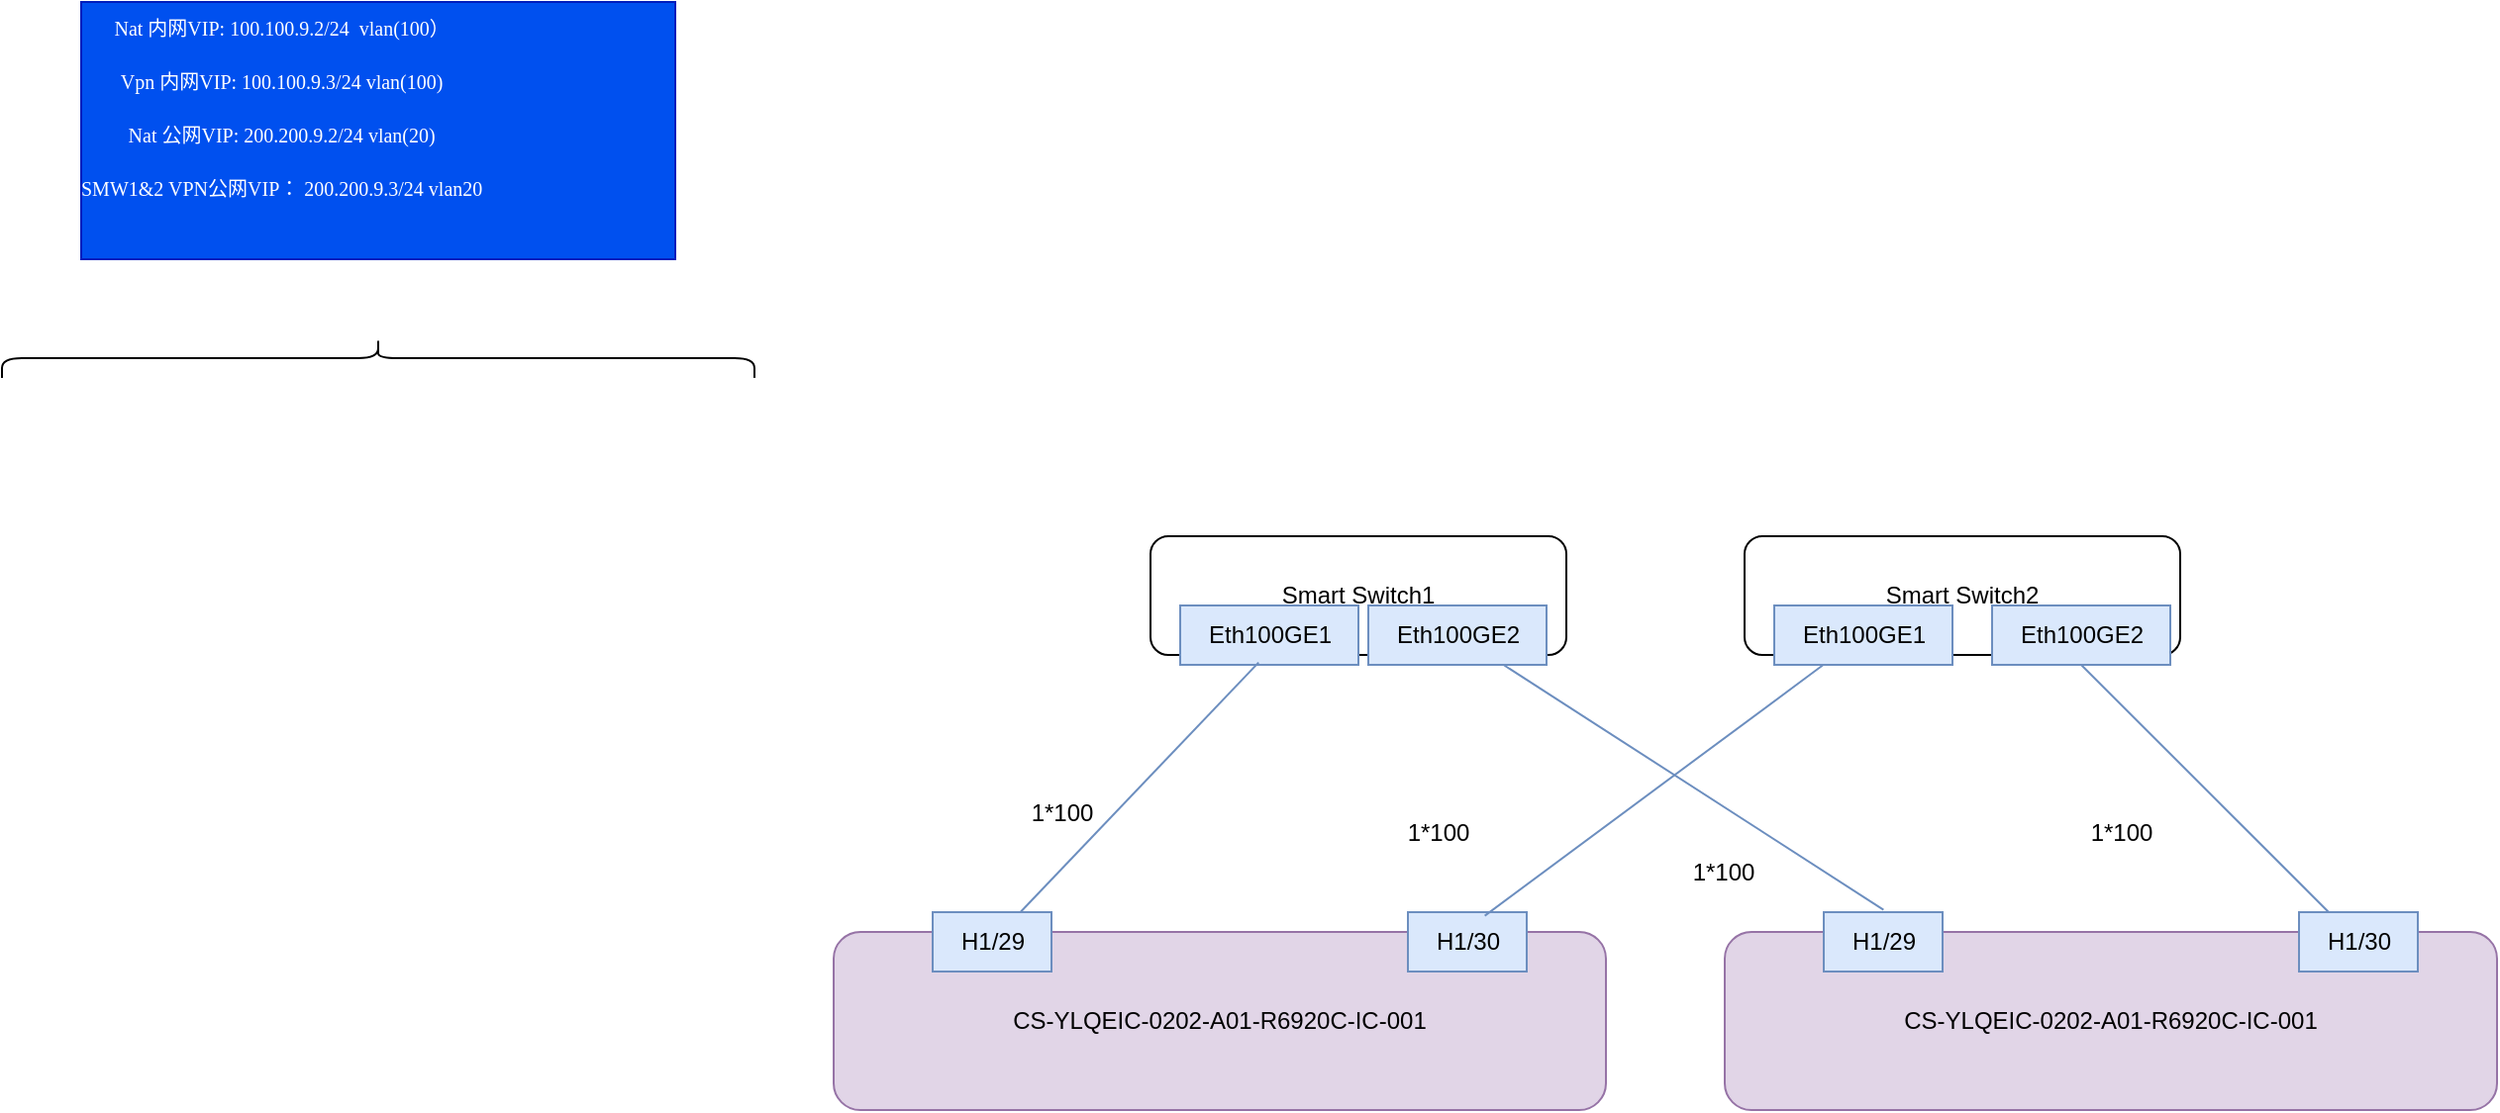 <mxfile version="22.1.5" type="github">
  <diagram name="第 1 页" id="B7O1nAxMrkEBjLSxpnxv">
    <mxGraphModel dx="2901" dy="2237" grid="1" gridSize="10" guides="1" tooltips="1" connect="1" arrows="1" fold="1" page="1" pageScale="1" pageWidth="827" pageHeight="1169" math="0" shadow="0">
      <root>
        <mxCell id="0" />
        <mxCell id="1" parent="0" />
        <mxCell id="wEYbsbMaBEm8X58R1rZi-355" value="CS-YLQEIC-0202-A01-R6920C-IC-001" style="rounded=1;whiteSpace=wrap;html=1;fillColor=#e1d5e7;strokeColor=#9673a6;" vertex="1" parent="1">
          <mxGeometry x="50" y="170" width="390" height="90" as="geometry" />
        </mxCell>
        <mxCell id="wEYbsbMaBEm8X58R1rZi-275" value="CS-YLQEIC-0202-A01-R6920C-IC-001" style="rounded=1;whiteSpace=wrap;html=1;fillColor=#e1d5e7;strokeColor=#9673a6;" vertex="1" parent="1">
          <mxGeometry x="-400" y="170" width="390" height="90" as="geometry" />
        </mxCell>
        <mxCell id="wEYbsbMaBEm8X58R1rZi-284" value="Smart Switch1" style="rounded=1;whiteSpace=wrap;html=1;" vertex="1" parent="1">
          <mxGeometry x="-240" y="-30" width="210" height="60" as="geometry" />
        </mxCell>
        <mxCell id="wEYbsbMaBEm8X58R1rZi-285" value="Smart Switch2" style="rounded=1;whiteSpace=wrap;html=1;" vertex="1" parent="1">
          <mxGeometry x="60" y="-30" width="220" height="60" as="geometry" />
        </mxCell>
        <mxCell id="wEYbsbMaBEm8X58R1rZi-287" value="Eth100GE1" style="text;html=1;align=center;verticalAlign=middle;resizable=0;points=[];autosize=1;strokeColor=#6c8ebf;fillColor=#dae8fc;" vertex="1" parent="1">
          <mxGeometry x="-225" y="5" width="90" height="30" as="geometry" />
        </mxCell>
        <mxCell id="wEYbsbMaBEm8X58R1rZi-288" value="H1/29" style="text;html=1;align=center;verticalAlign=middle;resizable=0;points=[];autosize=1;strokeColor=#6c8ebf;fillColor=#dae8fc;" vertex="1" parent="1">
          <mxGeometry x="-350" y="160" width="60" height="30" as="geometry" />
        </mxCell>
        <mxCell id="wEYbsbMaBEm8X58R1rZi-289" value="Eth100GE1" style="text;html=1;align=center;verticalAlign=middle;resizable=0;points=[];autosize=1;strokeColor=#6c8ebf;fillColor=#dae8fc;" vertex="1" parent="1">
          <mxGeometry x="75" y="5" width="90" height="30" as="geometry" />
        </mxCell>
        <mxCell id="wEYbsbMaBEm8X58R1rZi-291" value="Eth100GE2" style="text;html=1;align=center;verticalAlign=middle;resizable=0;points=[];autosize=1;strokeColor=#6c8ebf;fillColor=#dae8fc;" vertex="1" parent="1">
          <mxGeometry x="-130" y="5" width="90" height="30" as="geometry" />
        </mxCell>
        <mxCell id="wEYbsbMaBEm8X58R1rZi-292" value="H1/30" style="text;html=1;align=center;verticalAlign=middle;resizable=0;points=[];autosize=1;strokeColor=#6c8ebf;fillColor=#dae8fc;" vertex="1" parent="1">
          <mxGeometry x="-110" y="160" width="60" height="30" as="geometry" />
        </mxCell>
        <mxCell id="wEYbsbMaBEm8X58R1rZi-294" value="H1/29" style="text;html=1;align=center;verticalAlign=middle;resizable=0;points=[];autosize=1;strokeColor=#6c8ebf;fillColor=#dae8fc;" vertex="1" parent="1">
          <mxGeometry x="100" y="160" width="60" height="30" as="geometry" />
        </mxCell>
        <mxCell id="wEYbsbMaBEm8X58R1rZi-295" value="H1/30" style="text;html=1;align=center;verticalAlign=middle;resizable=0;points=[];autosize=1;strokeColor=#6c8ebf;fillColor=#dae8fc;" vertex="1" parent="1">
          <mxGeometry x="340" y="160" width="60" height="30" as="geometry" />
        </mxCell>
        <mxCell id="wEYbsbMaBEm8X58R1rZi-297" value="" style="endArrow=none;html=1;rounded=0;exitX=0.44;exitY=0.96;exitDx=0;exitDy=0;exitPerimeter=0;fillColor=#dae8fc;strokeColor=#6c8ebf;" edge="1" parent="1" source="wEYbsbMaBEm8X58R1rZi-287" target="wEYbsbMaBEm8X58R1rZi-288">
          <mxGeometry width="50" height="50" relative="1" as="geometry">
            <mxPoint x="-333.56" y="370.2" as="sourcePoint" />
            <mxPoint x="-339.44" y="269.6" as="targetPoint" />
          </mxGeometry>
        </mxCell>
        <mxCell id="wEYbsbMaBEm8X58R1rZi-298" value="" style="endArrow=none;html=1;rounded=0;entryX=0.647;entryY=0.06;entryDx=0;entryDy=0;entryPerimeter=0;fillColor=#dae8fc;strokeColor=#6c8ebf;" edge="1" parent="1" source="wEYbsbMaBEm8X58R1rZi-289" target="wEYbsbMaBEm8X58R1rZi-292">
          <mxGeometry width="50" height="50" relative="1" as="geometry">
            <mxPoint x="-294.8" y="59.2" as="sourcePoint" />
            <mxPoint x="-318.073" y="180" as="targetPoint" />
          </mxGeometry>
        </mxCell>
        <mxCell id="wEYbsbMaBEm8X58R1rZi-300" value="" style="endArrow=none;html=1;rounded=0;entryX=0.503;entryY=-0.04;entryDx=0;entryDy=0;entryPerimeter=0;fillColor=#dae8fc;strokeColor=#6c8ebf;" edge="1" parent="1" source="wEYbsbMaBEm8X58R1rZi-291" target="wEYbsbMaBEm8X58R1rZi-294">
          <mxGeometry width="50" height="50" relative="1" as="geometry">
            <mxPoint x="-5.379" y="60" as="sourcePoint" />
            <mxPoint x="-191.77" y="181.2" as="targetPoint" />
          </mxGeometry>
        </mxCell>
        <mxCell id="wEYbsbMaBEm8X58R1rZi-301" value="" style="endArrow=none;html=1;rounded=0;exitX=0.75;exitY=1;exitDx=0;exitDy=0;fillColor=#dae8fc;strokeColor=#6c8ebf;" edge="1" parent="1" source="wEYbsbMaBEm8X58R1rZi-285" target="wEYbsbMaBEm8X58R1rZi-295">
          <mxGeometry width="50" height="50" relative="1" as="geometry">
            <mxPoint x="-167.784" y="60" as="sourcePoint" />
            <mxPoint x="170.24" y="184.2" as="targetPoint" />
          </mxGeometry>
        </mxCell>
        <mxCell id="wEYbsbMaBEm8X58R1rZi-309" value="Eth100GE2" style="text;html=1;align=center;verticalAlign=middle;resizable=0;points=[];autosize=1;strokeColor=#6c8ebf;fillColor=#dae8fc;" vertex="1" parent="1">
          <mxGeometry x="185" y="5" width="90" height="30" as="geometry" />
        </mxCell>
        <mxCell id="wEYbsbMaBEm8X58R1rZi-311" value="1*100" style="text;html=1;align=center;verticalAlign=middle;resizable=0;points=[];autosize=1;strokeColor=none;fillColor=none;" vertex="1" parent="1">
          <mxGeometry x="-310" y="100" width="50" height="20" as="geometry" />
        </mxCell>
        <mxCell id="wEYbsbMaBEm8X58R1rZi-345" value="" style="shape=curlyBracket;whiteSpace=wrap;html=1;rounded=1;flipH=1;fontSize=9;rotation=-90;" vertex="1" parent="1">
          <mxGeometry x="-640" y="-310" width="20" height="380" as="geometry" />
        </mxCell>
        <mxCell id="wEYbsbMaBEm8X58R1rZi-346" value="1*100" style="text;html=1;align=center;verticalAlign=middle;resizable=0;points=[];autosize=1;strokeColor=none;fillColor=none;" vertex="1" parent="1">
          <mxGeometry x="-120" y="110" width="50" height="20" as="geometry" />
        </mxCell>
        <mxCell id="wEYbsbMaBEm8X58R1rZi-347" value="1*100" style="text;html=1;align=center;verticalAlign=middle;resizable=0;points=[];autosize=1;strokeColor=none;fillColor=none;" vertex="1" parent="1">
          <mxGeometry x="24" y="130" width="50" height="20" as="geometry" />
        </mxCell>
        <mxCell id="wEYbsbMaBEm8X58R1rZi-348" value="1*100" style="text;html=1;align=center;verticalAlign=middle;resizable=0;points=[];autosize=1;strokeColor=none;fillColor=none;" vertex="1" parent="1">
          <mxGeometry x="225" y="110" width="50" height="20" as="geometry" />
        </mxCell>
        <mxCell id="wEYbsbMaBEm8X58R1rZi-356" value="&lt;p style=&quot;line-height: normal; margin: 0pt 0in; text-indent: 0in; text-align: center; direction: ltr; unicode-bidi: embed; word-break: normal; font-size: 10px;&quot;&gt;&lt;font style=&quot;font-size: 10px;&quot;&gt;&lt;span style=&quot;font-family: &amp;quot;helvetica neue medium&amp;quot;; font-variant: normal; color: white; text-transform: none; letter-spacing: 0pt; font-weight: normal; font-style: normal; vertical-align: baseline; font-size: 10px;&quot;&gt;Nat&lt;/span&gt;&lt;span style=&quot;font-family: &amp;quot;helvetica neue medium&amp;quot;; font-variant: normal; color: white; text-transform: none; letter-spacing: 0pt; font-weight: normal; font-style: normal; vertical-align: baseline; font-size: 10px;&quot;&gt; 内网&lt;/span&gt;&lt;span style=&quot;font-family: &amp;quot;helvetica neue medium&amp;quot;; font-variant: normal; color: white; text-transform: none; letter-spacing: 0pt; font-weight: normal; font-style: normal; vertical-align: baseline; font-size: 10px;&quot;&gt;VIP:&lt;/span&gt;&lt;span style=&quot;font-family: &amp;quot;helvetica neue medium&amp;quot;; font-variant: normal; color: white; text-transform: none; letter-spacing: 0pt; font-weight: normal; font-style: normal; vertical-align: baseline; font-size: 10px;&quot;&gt; &lt;/span&gt;&lt;span style=&quot;font-family: &amp;quot;helvetica neue medium&amp;quot;; font-variant: normal; color: white; text-transform: none; letter-spacing: 0pt; font-weight: normal; font-style: normal; vertical-align: baseline; font-size: 10px;&quot;&gt;100.100.9.2/24&lt;/span&gt;&lt;span style=&quot;font-family: &amp;quot;helvetica neue medium&amp;quot;; font-variant: normal; color: white; text-transform: none; letter-spacing: 0pt; font-weight: normal; font-style: normal; vertical-align: baseline; font-size: 10px;&quot;&gt;&amp;nbsp; &lt;/span&gt;&lt;span style=&quot;font-family: &amp;quot;helvetica neue medium&amp;quot;; font-variant: normal; color: white; text-transform: none; letter-spacing: 0pt; font-weight: normal; font-style: normal; vertical-align: baseline; font-size: 10px;&quot;&gt;vlan&lt;/span&gt;&lt;span style=&quot;font-family: &amp;quot;helvetica neue medium&amp;quot;; font-variant: normal; color: white; text-transform: none; letter-spacing: 0pt; font-weight: normal; font-style: normal; vertical-align: baseline; font-size: 10px;&quot;&gt;(100）&lt;/span&gt;&lt;/font&gt;&lt;/p&gt;&lt;font style=&quot;font-size: 10px;&quot;&gt;&lt;br style=&quot;font-size: 10px;&quot;&gt;&lt;/font&gt;&lt;p style=&quot;line-height: normal; margin: 0pt 0in; text-indent: 0in; text-align: center; direction: ltr; unicode-bidi: embed; word-break: normal; font-size: 10px;&quot;&gt;&lt;font style=&quot;font-size: 10px;&quot;&gt;&lt;span style=&quot;font-family: &amp;quot;helvetica neue medium&amp;quot;; font-variant: normal; color: white; text-transform: none; letter-spacing: 0pt; font-weight: normal; font-style: normal; vertical-align: baseline; font-size: 10px;&quot;&gt;Vpn&lt;/span&gt;&lt;span style=&quot;font-family: &amp;quot;helvetica neue medium&amp;quot;; font-variant: normal; color: white; text-transform: none; letter-spacing: 0pt; font-weight: normal; font-style: normal; vertical-align: baseline; font-size: 10px;&quot;&gt; 内网&lt;/span&gt;&lt;span style=&quot;font-family: &amp;quot;helvetica neue medium&amp;quot;; font-variant: normal; color: white; text-transform: none; letter-spacing: 0pt; font-weight: normal; font-style: normal; vertical-align: baseline; font-size: 10px;&quot;&gt;VIP:&lt;/span&gt;&lt;span style=&quot;font-family: &amp;quot;helvetica neue medium&amp;quot;; font-variant: normal; color: white; text-transform: none; letter-spacing: 0pt; font-weight: normal; font-style: normal; vertical-align: baseline; font-size: 10px;&quot;&gt; &lt;/span&gt;&lt;span style=&quot;font-family: &amp;quot;helvetica neue medium&amp;quot;; font-variant: normal; color: white; text-transform: none; letter-spacing: 0pt; font-weight: normal; font-style: normal; vertical-align: baseline; font-size: 10px;&quot;&gt;100.100.9.3/24&lt;/span&gt;&lt;span style=&quot;font-family: &amp;quot;helvetica neue medium&amp;quot;; font-variant: normal; color: white; text-transform: none; letter-spacing: 0pt; font-weight: normal; font-style: normal; vertical-align: baseline; font-size: 10px;&quot;&gt; &lt;/span&gt;&lt;span style=&quot;font-family: &amp;quot;helvetica neue medium&amp;quot;; font-variant: normal; color: white; text-transform: none; letter-spacing: 0pt; font-weight: normal; font-style: normal; vertical-align: baseline; font-size: 10px;&quot;&gt;vlan&lt;/span&gt;&lt;span style=&quot;font-family: &amp;quot;helvetica neue medium&amp;quot;; font-variant: normal; color: white; text-transform: none; letter-spacing: 0pt; font-weight: normal; font-style: normal; vertical-align: baseline; font-size: 10px;&quot;&gt;(100)&lt;/span&gt;&lt;/font&gt;&lt;/p&gt;&lt;font style=&quot;font-size: 10px;&quot;&gt;&lt;br style=&quot;font-size: 10px;&quot;&gt;&lt;/font&gt;&lt;p style=&quot;line-height: normal; margin: 0pt 0in; text-indent: 0in; text-align: center; direction: ltr; unicode-bidi: embed; word-break: normal; font-size: 10px;&quot;&gt;&lt;font style=&quot;font-size: 10px;&quot;&gt;&lt;span style=&quot;font-family: &amp;quot;helvetica neue medium&amp;quot;; font-variant: normal; color: white; text-transform: none; letter-spacing: 0pt; font-weight: normal; font-style: normal; vertical-align: baseline; font-size: 10px;&quot;&gt;Nat&lt;/span&gt;&lt;span style=&quot;font-family: &amp;quot;helvetica neue medium&amp;quot;; font-variant: normal; color: white; text-transform: none; letter-spacing: 0pt; font-weight: normal; font-style: normal; vertical-align: baseline; font-size: 10px;&quot;&gt; 公网&lt;/span&gt;&lt;span style=&quot;font-family: &amp;quot;helvetica neue medium&amp;quot;; font-variant: normal; color: white; text-transform: none; letter-spacing: 0pt; font-weight: normal; font-style: normal; vertical-align: baseline; font-size: 10px;&quot;&gt;VIP:&lt;/span&gt;&lt;span style=&quot;font-family: &amp;quot;helvetica neue medium&amp;quot;; font-variant: normal; color: white; text-transform: none; letter-spacing: 0pt; font-weight: normal; font-style: normal; vertical-align: baseline; font-size: 10px;&quot;&gt; &lt;/span&gt;&lt;span style=&quot;font-family: &amp;quot;helvetica neue medium&amp;quot;; font-variant: normal; color: white; text-transform: none; letter-spacing: 0pt; font-weight: normal; font-style: normal; vertical-align: baseline; font-size: 10px;&quot;&gt;2&lt;/span&gt;&lt;span style=&quot;font-family: &amp;quot;helvetica neue medium&amp;quot;; font-variant: normal; color: white; text-transform: none; letter-spacing: 0pt; font-weight: normal; font-style: normal; vertical-align: baseline; font-size: 10px;&quot;&gt;00.200.9.2/24&lt;/span&gt;&lt;span style=&quot;font-family: &amp;quot;helvetica neue medium&amp;quot;; font-variant: normal; color: white; text-transform: none; letter-spacing: 0pt; font-weight: normal; font-style: normal; vertical-align: baseline; font-size: 10px;&quot;&gt; &lt;/span&gt;&lt;span style=&quot;font-family: &amp;quot;helvetica neue medium&amp;quot;; font-variant: normal; color: white; text-transform: none; letter-spacing: 0pt; font-weight: normal; font-style: normal; vertical-align: baseline; font-size: 10px;&quot;&gt;vlan&lt;/span&gt;&lt;span style=&quot;font-family: &amp;quot;helvetica neue medium&amp;quot;; font-variant: normal; color: white; text-transform: none; letter-spacing: 0pt; font-weight: normal; font-style: normal; vertical-align: baseline; font-size: 10px;&quot;&gt;(20)&lt;/span&gt;&lt;/font&gt;&lt;/p&gt;&lt;font style=&quot;font-size: 10px;&quot;&gt;&lt;br style=&quot;font-size: 10px;&quot;&gt;&lt;/font&gt;&lt;p style=&quot;line-height: normal; margin: 0pt 0in; text-indent: 0in; text-align: center; direction: ltr; unicode-bidi: embed; word-break: normal; font-size: 10px;&quot;&gt;&lt;font style=&quot;font-size: 10px;&quot;&gt;&lt;span style=&quot;font-family: &amp;quot;helvetica neue medium&amp;quot;; font-variant: normal; color: white; text-transform: none; letter-spacing: 0pt; font-weight: normal; font-style: normal; vertical-align: baseline; font-size: 10px;&quot;&gt;SMW1&amp;amp;2&lt;/span&gt;&lt;span style=&quot;font-family: &amp;quot;helvetica neue medium&amp;quot;; font-variant: normal; color: white; text-transform: none; letter-spacing: 0pt; font-weight: normal; font-style: normal; vertical-align: baseline; font-size: 10px;&quot;&gt; &lt;/span&gt;&lt;span style=&quot;font-family: &amp;quot;helvetica neue medium&amp;quot;; font-variant: normal; color: white; text-transform: none; letter-spacing: 0pt; font-weight: normal; font-style: normal; vertical-align: baseline; font-size: 10px;&quot;&gt;VPN&lt;/span&gt;&lt;span style=&quot;font-family: &amp;quot;helvetica neue medium&amp;quot;; font-variant: normal; color: white; text-transform: none; letter-spacing: 0pt; font-weight: normal; font-style: normal; vertical-align: baseline; font-size: 10px;&quot;&gt;公网&lt;/span&gt;&lt;span style=&quot;font-family: &amp;quot;helvetica neue medium&amp;quot;; font-variant: normal; color: white; text-transform: none; letter-spacing: 0pt; font-weight: normal; font-style: normal; vertical-align: baseline; font-size: 10px;&quot;&gt;VIP&lt;/span&gt;&lt;span style=&quot;font-family: &amp;quot;helvetica neue medium&amp;quot;; font-variant: normal; color: white; text-transform: none; letter-spacing: 0pt; font-weight: normal; font-style: normal; vertical-align: baseline; font-size: 10px;&quot;&gt;：&lt;/span&gt;&lt;span style=&quot;font-family: &amp;quot;helvetica neue medium&amp;quot;; font-variant: normal; color: white; text-transform: none; letter-spacing: 0pt; font-weight: normal; font-style: normal; vertical-align: baseline; font-size: 10px;&quot;&gt; 2&lt;/span&gt;&lt;span style=&quot;font-family: &amp;quot;helvetica neue medium&amp;quot;; font-variant: normal; color: white; text-transform: none; letter-spacing: 0pt; font-weight: normal; font-style: normal; vertical-align: baseline; font-size: 10px;&quot;&gt;00.200.9.3/24&lt;/span&gt;&lt;span style=&quot;font-family: &amp;quot;helvetica neue medium&amp;quot;; font-variant: normal; color: white; text-transform: none; letter-spacing: 0pt; font-weight: normal; font-style: normal; vertical-align: baseline; font-size: 10px;&quot;&gt; &lt;/span&gt;&lt;span style=&quot;font-family: &amp;quot;helvetica neue medium&amp;quot;; font-variant: normal; color: white; text-transform: none; letter-spacing: 0pt; font-weight: normal; font-style: normal; vertical-align: baseline; font-size: 10px;&quot;&gt;vlan20&lt;/span&gt;&lt;/font&gt;&lt;/p&gt;" style="text;whiteSpace=wrap;html=1;fillColor=#0050ef;fontColor=#ffffff;strokeColor=#001DBC;fontSize=10;spacing=0;" vertex="1" parent="1">
          <mxGeometry x="-780" y="-300" width="300" height="130" as="geometry" />
        </mxCell>
      </root>
    </mxGraphModel>
  </diagram>
</mxfile>
